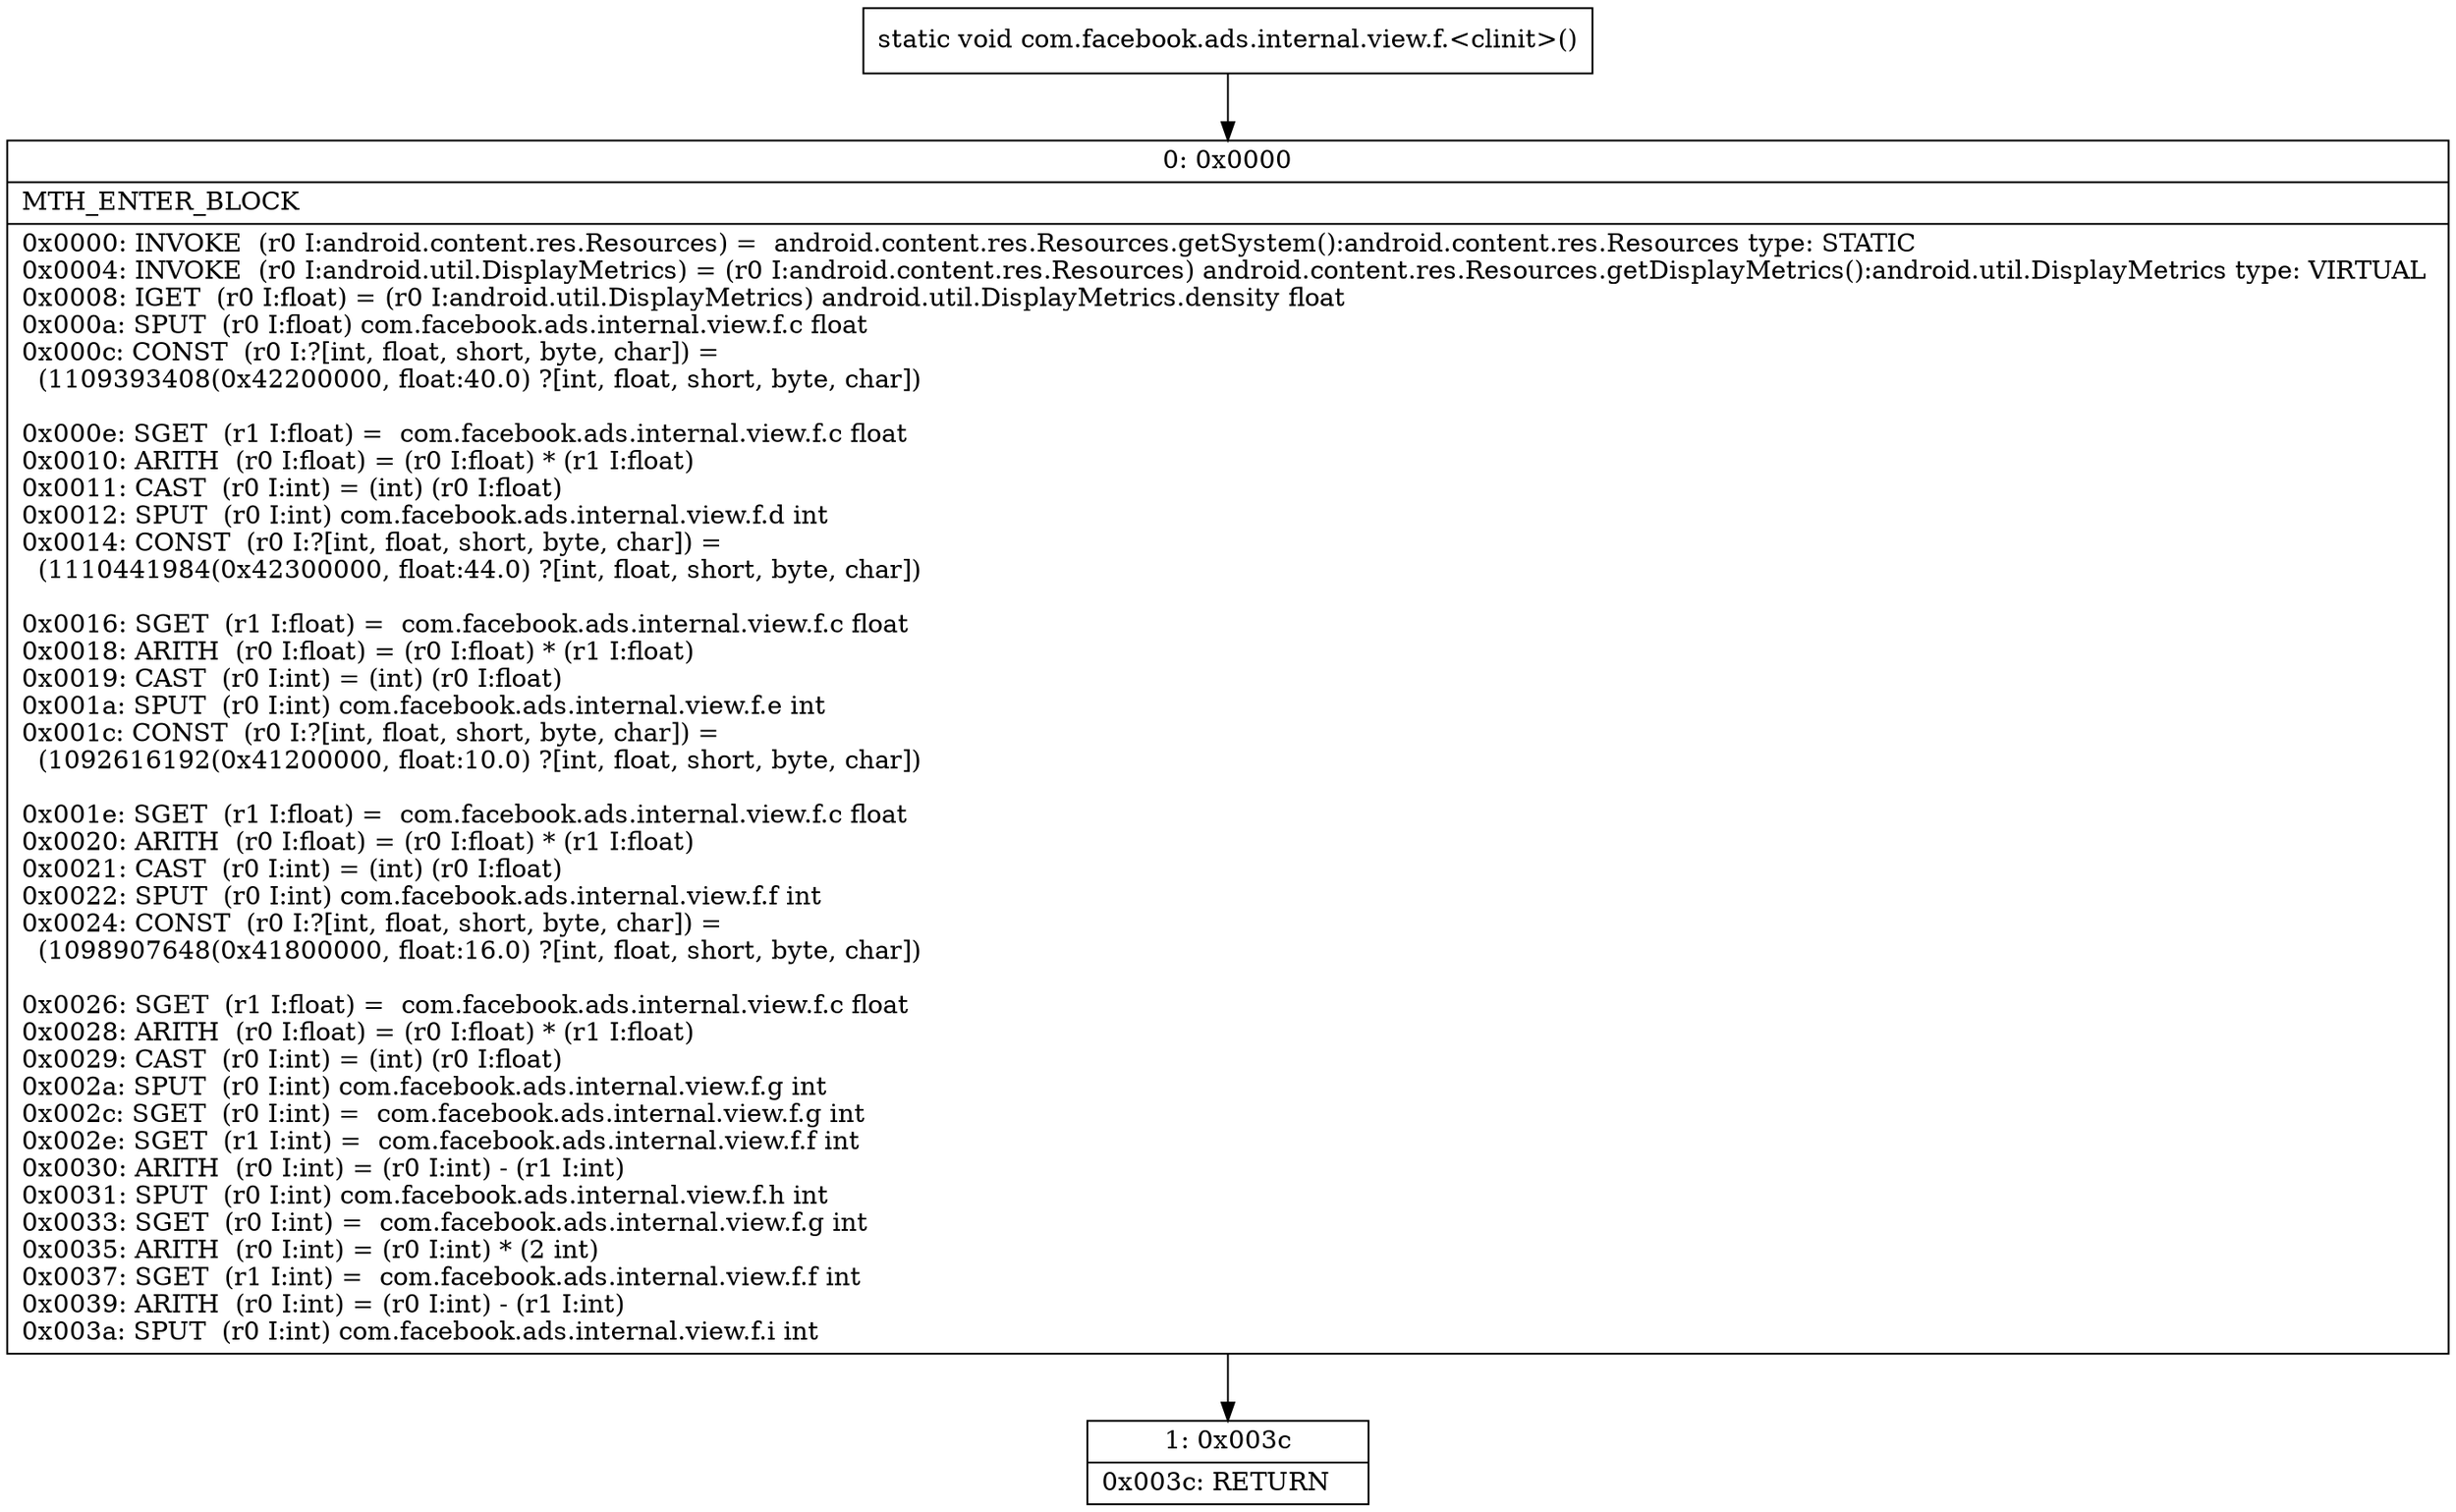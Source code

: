 digraph "CFG forcom.facebook.ads.internal.view.f.\<clinit\>()V" {
Node_0 [shape=record,label="{0\:\ 0x0000|MTH_ENTER_BLOCK\l|0x0000: INVOKE  (r0 I:android.content.res.Resources) =  android.content.res.Resources.getSystem():android.content.res.Resources type: STATIC \l0x0004: INVOKE  (r0 I:android.util.DisplayMetrics) = (r0 I:android.content.res.Resources) android.content.res.Resources.getDisplayMetrics():android.util.DisplayMetrics type: VIRTUAL \l0x0008: IGET  (r0 I:float) = (r0 I:android.util.DisplayMetrics) android.util.DisplayMetrics.density float \l0x000a: SPUT  (r0 I:float) com.facebook.ads.internal.view.f.c float \l0x000c: CONST  (r0 I:?[int, float, short, byte, char]) = \l  (1109393408(0x42200000, float:40.0) ?[int, float, short, byte, char])\l \l0x000e: SGET  (r1 I:float) =  com.facebook.ads.internal.view.f.c float \l0x0010: ARITH  (r0 I:float) = (r0 I:float) * (r1 I:float) \l0x0011: CAST  (r0 I:int) = (int) (r0 I:float) \l0x0012: SPUT  (r0 I:int) com.facebook.ads.internal.view.f.d int \l0x0014: CONST  (r0 I:?[int, float, short, byte, char]) = \l  (1110441984(0x42300000, float:44.0) ?[int, float, short, byte, char])\l \l0x0016: SGET  (r1 I:float) =  com.facebook.ads.internal.view.f.c float \l0x0018: ARITH  (r0 I:float) = (r0 I:float) * (r1 I:float) \l0x0019: CAST  (r0 I:int) = (int) (r0 I:float) \l0x001a: SPUT  (r0 I:int) com.facebook.ads.internal.view.f.e int \l0x001c: CONST  (r0 I:?[int, float, short, byte, char]) = \l  (1092616192(0x41200000, float:10.0) ?[int, float, short, byte, char])\l \l0x001e: SGET  (r1 I:float) =  com.facebook.ads.internal.view.f.c float \l0x0020: ARITH  (r0 I:float) = (r0 I:float) * (r1 I:float) \l0x0021: CAST  (r0 I:int) = (int) (r0 I:float) \l0x0022: SPUT  (r0 I:int) com.facebook.ads.internal.view.f.f int \l0x0024: CONST  (r0 I:?[int, float, short, byte, char]) = \l  (1098907648(0x41800000, float:16.0) ?[int, float, short, byte, char])\l \l0x0026: SGET  (r1 I:float) =  com.facebook.ads.internal.view.f.c float \l0x0028: ARITH  (r0 I:float) = (r0 I:float) * (r1 I:float) \l0x0029: CAST  (r0 I:int) = (int) (r0 I:float) \l0x002a: SPUT  (r0 I:int) com.facebook.ads.internal.view.f.g int \l0x002c: SGET  (r0 I:int) =  com.facebook.ads.internal.view.f.g int \l0x002e: SGET  (r1 I:int) =  com.facebook.ads.internal.view.f.f int \l0x0030: ARITH  (r0 I:int) = (r0 I:int) \- (r1 I:int) \l0x0031: SPUT  (r0 I:int) com.facebook.ads.internal.view.f.h int \l0x0033: SGET  (r0 I:int) =  com.facebook.ads.internal.view.f.g int \l0x0035: ARITH  (r0 I:int) = (r0 I:int) * (2 int) \l0x0037: SGET  (r1 I:int) =  com.facebook.ads.internal.view.f.f int \l0x0039: ARITH  (r0 I:int) = (r0 I:int) \- (r1 I:int) \l0x003a: SPUT  (r0 I:int) com.facebook.ads.internal.view.f.i int \l}"];
Node_1 [shape=record,label="{1\:\ 0x003c|0x003c: RETURN   \l}"];
MethodNode[shape=record,label="{static void com.facebook.ads.internal.view.f.\<clinit\>() }"];
MethodNode -> Node_0;
Node_0 -> Node_1;
}

